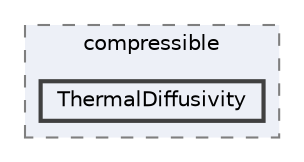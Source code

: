 digraph "src/TurbulenceModels/compressible/ThermalDiffusivity"
{
 // LATEX_PDF_SIZE
  bgcolor="transparent";
  edge [fontname=Helvetica,fontsize=10,labelfontname=Helvetica,labelfontsize=10];
  node [fontname=Helvetica,fontsize=10,shape=box,height=0.2,width=0.4];
  compound=true
  subgraph clusterdir_7904bc8e3270082a35070ba525b2d08a {
    graph [ bgcolor="#edf0f7", pencolor="grey50", label="compressible", fontname=Helvetica,fontsize=10 style="filled,dashed", URL="dir_7904bc8e3270082a35070ba525b2d08a.html",tooltip=""]
  dir_2a7d000c988b2082033bffdf751beaf6 [label="ThermalDiffusivity", fillcolor="#edf0f7", color="grey25", style="filled,bold", URL="dir_2a7d000c988b2082033bffdf751beaf6.html",tooltip=""];
  }
}
